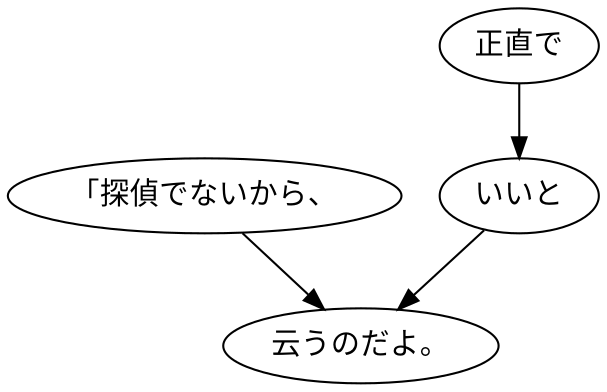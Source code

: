 digraph graph8497 {
	node0 [label="「探偵でないから、"];
	node1 [label="正直で"];
	node2 [label="いいと"];
	node3 [label="云うのだよ。"];
	node0 -> node3;
	node1 -> node2;
	node2 -> node3;
}

